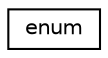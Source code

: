digraph "Graphical Class Hierarchy"
{
 // LATEX_PDF_SIZE
  edge [fontname="Helvetica",fontsize="10",labelfontname="Helvetica",labelfontsize="10"];
  node [fontname="Helvetica",fontsize="10",shape=record];
  rankdir="LR";
  Node0 [label="enum",height=0.2,width=0.4,color="black", fillcolor="white", style="filled",URL="$classenum.html",tooltip=" "];
}
